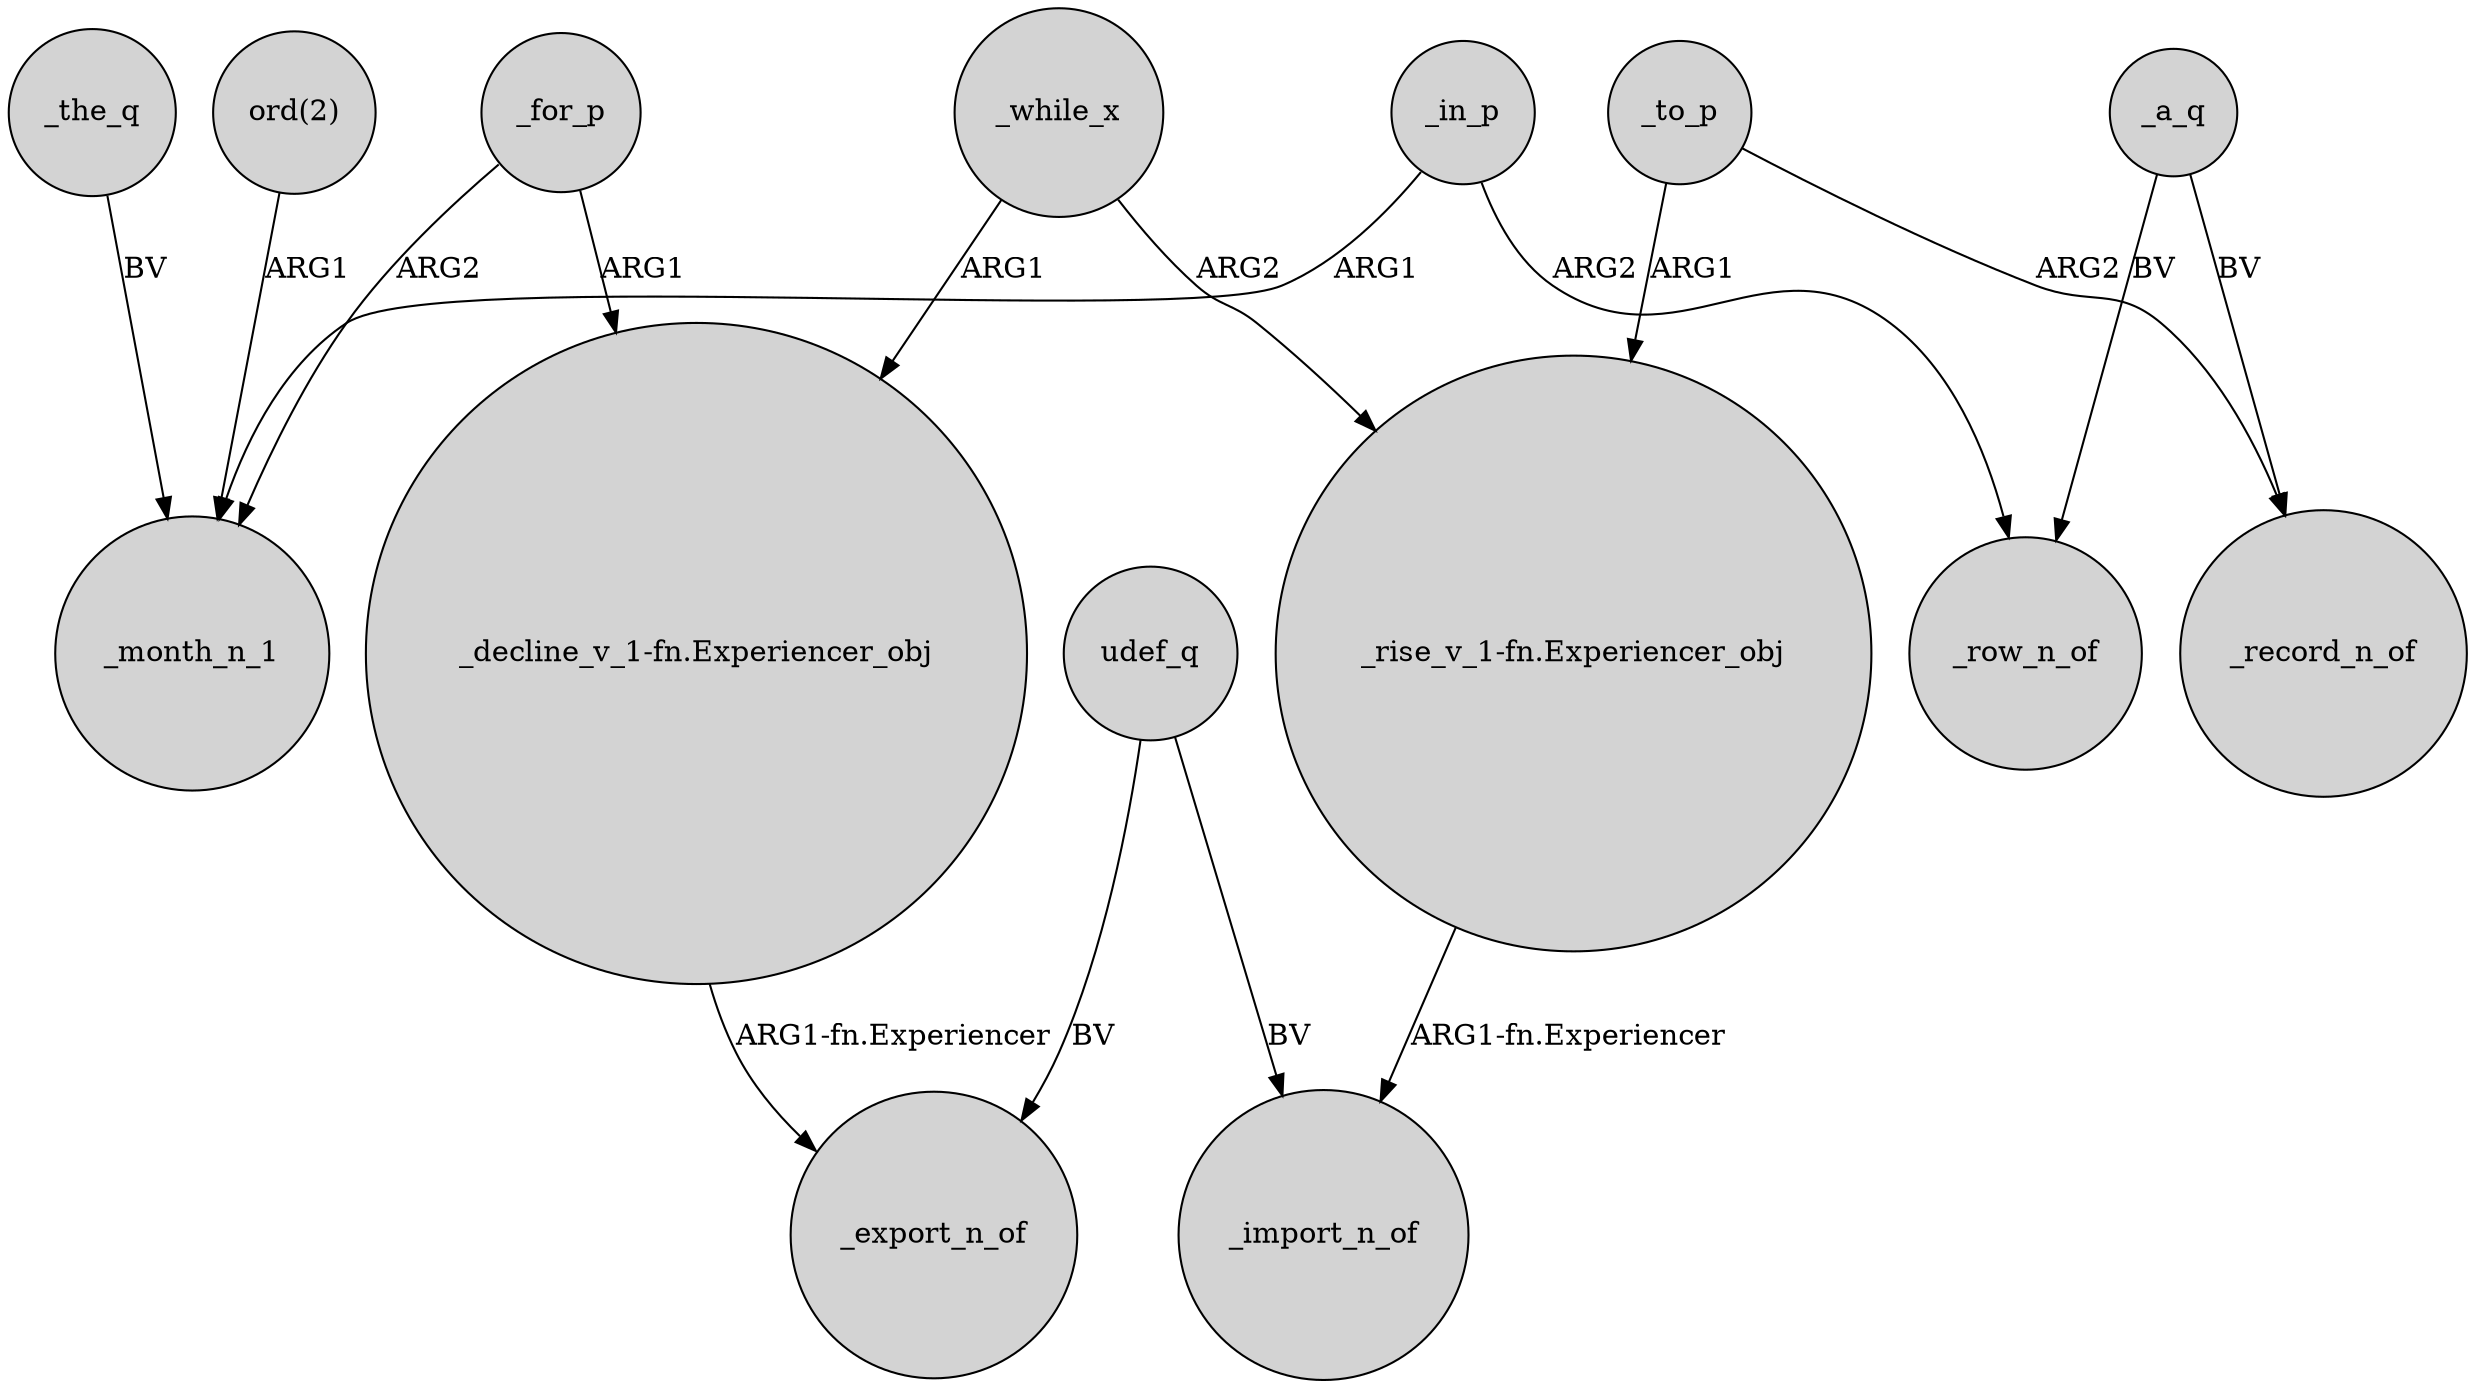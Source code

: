 digraph {
	node [shape=circle style=filled]
	udef_q -> _export_n_of [label=BV]
	_a_q -> _record_n_of [label=BV]
	_in_p -> _month_n_1 [label=ARG1]
	_in_p -> _row_n_of [label=ARG2]
	_to_p -> "_rise_v_1-fn.Experiencer_obj" [label=ARG1]
	_to_p -> _record_n_of [label=ARG2]
	"ord(2)" -> _month_n_1 [label=ARG1]
	_for_p -> "_decline_v_1-fn.Experiencer_obj" [label=ARG1]
	"_decline_v_1-fn.Experiencer_obj" -> _export_n_of [label="ARG1-fn.Experiencer"]
	"_rise_v_1-fn.Experiencer_obj" -> _import_n_of [label="ARG1-fn.Experiencer"]
	udef_q -> _import_n_of [label=BV]
	_while_x -> "_rise_v_1-fn.Experiencer_obj" [label=ARG2]
	_a_q -> _row_n_of [label=BV]
	_the_q -> _month_n_1 [label=BV]
	_while_x -> "_decline_v_1-fn.Experiencer_obj" [label=ARG1]
	_for_p -> _month_n_1 [label=ARG2]
}
